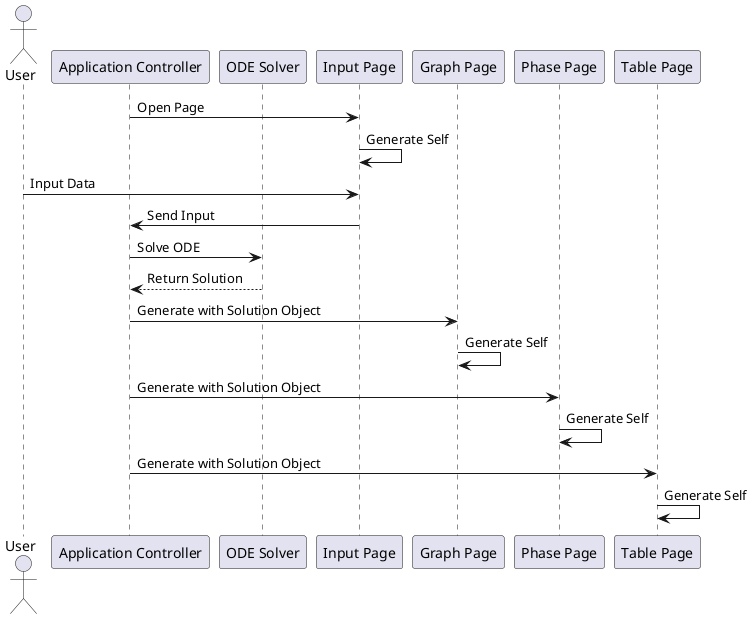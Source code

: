@startuml Sequence Diagram 

actor User as U
participant "Application Controller" as AC
participant "ODE Solver" as ODES

participant "Input Page" as IP
participant "Graph Page" as GP
participant "Phase Page" as PP
participant "Table Page" as TP
participant "Tester Page" as TP


AC -> IP: Open Page
IP -> IP: Generate Self
U -> IP: Input Data
IP -> AC: Send Input
AC -> ODES: Solve ODE
ODES --> AC: Return Solution
AC -> GP: Generate with Solution Object
GP -> GP: Generate Self
AC -> PP: Generate with Solution Object
PP -> PP: Generate Self
AC -> TP: Generate with Solution Object
TP -> TP: Generate Self
@enduml